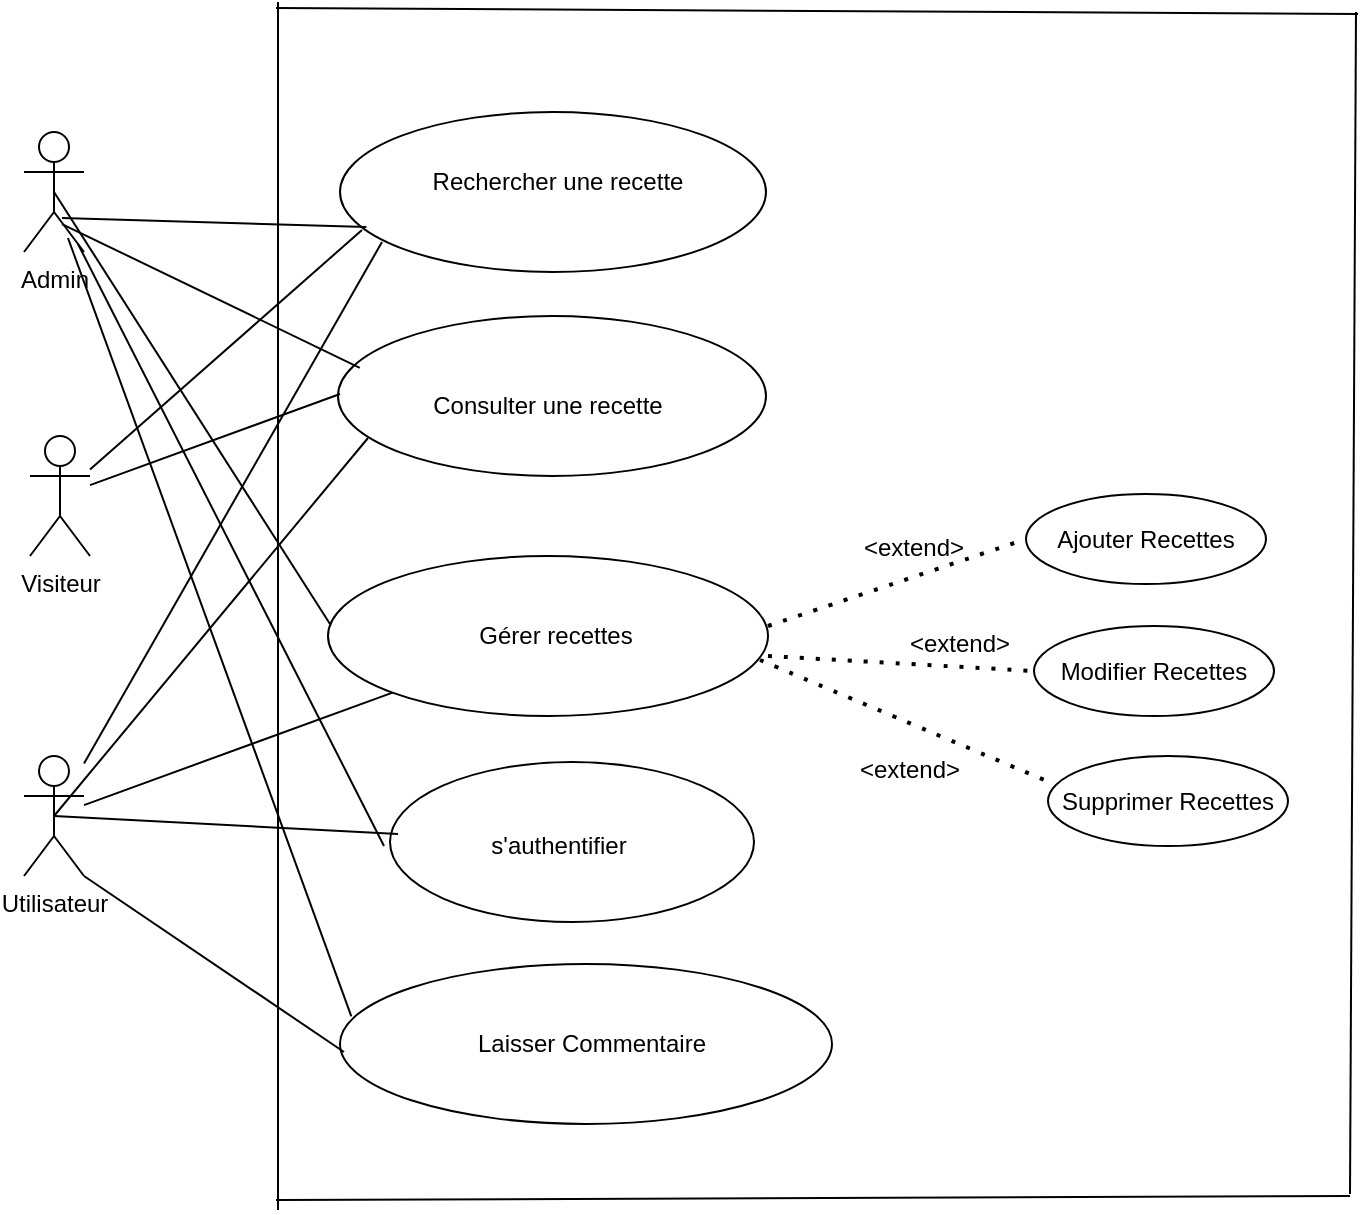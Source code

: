 <mxfile version="26.2.14">
  <diagram name="Page-1" id="WOFcPnI5TGs5-YS7WrwV">
    <mxGraphModel dx="2001" dy="1103" grid="0" gridSize="10" guides="1" tooltips="1" connect="1" arrows="1" fold="1" page="0" pageScale="1" pageWidth="827" pageHeight="1169" math="0" shadow="0">
      <root>
        <mxCell id="0" />
        <mxCell id="1" parent="0" />
        <mxCell id="Rcn4KJ0T3i9-BStFBduE-2" value="Admin" style="shape=umlActor;verticalLabelPosition=bottom;verticalAlign=top;html=1;outlineConnect=0;" parent="1" vertex="1">
          <mxGeometry x="-144" y="-68" width="30" height="60" as="geometry" />
        </mxCell>
        <mxCell id="Rcn4KJ0T3i9-BStFBduE-7" value="Visiteur" style="shape=umlActor;verticalLabelPosition=bottom;verticalAlign=top;html=1;outlineConnect=0;" parent="1" vertex="1">
          <mxGeometry x="-141" y="84" width="30" height="60" as="geometry" />
        </mxCell>
        <mxCell id="Rcn4KJ0T3i9-BStFBduE-8" value="Utilisateur" style="shape=umlActor;verticalLabelPosition=bottom;verticalAlign=top;html=1;outlineConnect=0;" parent="1" vertex="1">
          <mxGeometry x="-144" y="244" width="30" height="60" as="geometry" />
        </mxCell>
        <mxCell id="Rcn4KJ0T3i9-BStFBduE-9" value="" style="ellipse;whiteSpace=wrap;html=1;" parent="1" vertex="1">
          <mxGeometry x="14" y="-78" width="213" height="80" as="geometry" />
        </mxCell>
        <mxCell id="Rcn4KJ0T3i9-BStFBduE-10" value="Rechercher une recette" style="text;html=1;align=center;verticalAlign=middle;whiteSpace=wrap;rounded=0;" parent="1" vertex="1">
          <mxGeometry x="34" y="-58" width="178" height="30" as="geometry" />
        </mxCell>
        <mxCell id="Rcn4KJ0T3i9-BStFBduE-11" value="" style="ellipse;whiteSpace=wrap;html=1;" parent="1" vertex="1">
          <mxGeometry x="13" y="24" width="214" height="80" as="geometry" />
        </mxCell>
        <mxCell id="Rcn4KJ0T3i9-BStFBduE-12" value="Consulter une recette" style="text;html=1;align=center;verticalAlign=middle;whiteSpace=wrap;rounded=0;" parent="1" vertex="1">
          <mxGeometry x="32" y="54" width="172" height="30" as="geometry" />
        </mxCell>
        <mxCell id="Rcn4KJ0T3i9-BStFBduE-13" value="" style="ellipse;whiteSpace=wrap;html=1;" parent="1" vertex="1">
          <mxGeometry x="8" y="144" width="220" height="80" as="geometry" />
        </mxCell>
        <mxCell id="Rcn4KJ0T3i9-BStFBduE-14" value="Gérer recettes" style="text;html=1;align=center;verticalAlign=middle;whiteSpace=wrap;rounded=0;" parent="1" vertex="1">
          <mxGeometry x="36" y="169" width="172" height="30" as="geometry" />
        </mxCell>
        <mxCell id="Rcn4KJ0T3i9-BStFBduE-17" style="edgeStyle=none;curved=1;rounded=0;orthogonalLoop=1;jettySize=auto;html=1;exitX=0.5;exitY=1;exitDx=0;exitDy=0;fontSize=12;startSize=8;endSize=8;" parent="1" edge="1">
          <mxGeometry relative="1" as="geometry">
            <mxPoint x="113" y="299" as="sourcePoint" />
            <mxPoint x="113" y="299" as="targetPoint" />
          </mxGeometry>
        </mxCell>
        <mxCell id="Rcn4KJ0T3i9-BStFBduE-18" value="" style="ellipse;whiteSpace=wrap;html=1;" parent="1" vertex="1">
          <mxGeometry x="39" y="247" width="182" height="80" as="geometry" />
        </mxCell>
        <mxCell id="Rcn4KJ0T3i9-BStFBduE-19" value="s&#39;authentifier" style="text;html=1;align=center;verticalAlign=middle;whiteSpace=wrap;rounded=0;" parent="1" vertex="1">
          <mxGeometry x="82.5" y="274" width="81" height="30" as="geometry" />
        </mxCell>
        <mxCell id="Rcn4KJ0T3i9-BStFBduE-20" value="" style="ellipse;whiteSpace=wrap;html=1;" parent="1" vertex="1">
          <mxGeometry x="14" y="348" width="246" height="80" as="geometry" />
        </mxCell>
        <mxCell id="Rcn4KJ0T3i9-BStFBduE-21" value="Laisser Commentaire" style="text;html=1;align=center;verticalAlign=middle;whiteSpace=wrap;rounded=0;" parent="1" vertex="1">
          <mxGeometry x="52" y="373" width="176" height="30" as="geometry" />
        </mxCell>
        <mxCell id="Rcn4KJ0T3i9-BStFBduE-23" value="" style="endArrow=none;html=1;rounded=0;fontSize=12;startSize=8;endSize=8;curved=1;" parent="1" edge="1">
          <mxGeometry width="50" height="50" relative="1" as="geometry">
            <mxPoint x="519" y="463" as="sourcePoint" />
            <mxPoint x="522" y="-128" as="targetPoint" />
          </mxGeometry>
        </mxCell>
        <mxCell id="Rcn4KJ0T3i9-BStFBduE-24" value="" style="endArrow=none;html=1;rounded=0;fontSize=12;startSize=8;endSize=8;curved=1;" parent="1" edge="1">
          <mxGeometry width="50" height="50" relative="1" as="geometry">
            <mxPoint x="-18" y="466" as="sourcePoint" />
            <mxPoint x="519" y="464" as="targetPoint" />
          </mxGeometry>
        </mxCell>
        <mxCell id="Rcn4KJ0T3i9-BStFBduE-25" value="" style="endArrow=none;html=1;rounded=0;fontSize=12;startSize=8;endSize=8;curved=1;" parent="1" edge="1">
          <mxGeometry width="50" height="50" relative="1" as="geometry">
            <mxPoint x="-17" y="471" as="sourcePoint" />
            <mxPoint x="-17" y="-133" as="targetPoint" />
          </mxGeometry>
        </mxCell>
        <mxCell id="Rcn4KJ0T3i9-BStFBduE-27" value="" style="endArrow=none;html=1;rounded=0;fontSize=12;startSize=8;endSize=8;curved=1;" parent="1" edge="1">
          <mxGeometry width="50" height="50" relative="1" as="geometry">
            <mxPoint x="-18" y="-130" as="sourcePoint" />
            <mxPoint x="523" y="-127" as="targetPoint" />
          </mxGeometry>
        </mxCell>
        <mxCell id="Rcn4KJ0T3i9-BStFBduE-31" value="" style="endArrow=none;html=1;rounded=0;fontSize=12;startSize=8;endSize=8;curved=1;" parent="1" source="Rcn4KJ0T3i9-BStFBduE-7" edge="1">
          <mxGeometry width="50" height="50" relative="1" as="geometry">
            <mxPoint x="-25" y="31" as="sourcePoint" />
            <mxPoint x="25" y="-19" as="targetPoint" />
          </mxGeometry>
        </mxCell>
        <mxCell id="Rcn4KJ0T3i9-BStFBduE-32" value="" style="endArrow=none;html=1;rounded=0;fontSize=12;startSize=8;endSize=8;curved=1;" parent="1" source="Rcn4KJ0T3i9-BStFBduE-7" edge="1">
          <mxGeometry width="50" height="50" relative="1" as="geometry">
            <mxPoint x="-36" y="113" as="sourcePoint" />
            <mxPoint x="14" y="63" as="targetPoint" />
          </mxGeometry>
        </mxCell>
        <mxCell id="Rcn4KJ0T3i9-BStFBduE-33" value="" style="endArrow=none;html=1;rounded=0;fontSize=12;startSize=8;endSize=8;curved=1;entryX=0.062;entryY=0.719;entryDx=0;entryDy=0;entryPerimeter=0;" parent="1" target="Rcn4KJ0T3i9-BStFBduE-9" edge="1">
          <mxGeometry width="50" height="50" relative="1" as="geometry">
            <mxPoint x="-125" y="-25" as="sourcePoint" />
            <mxPoint x="-75" y="-75" as="targetPoint" />
          </mxGeometry>
        </mxCell>
        <mxCell id="Rcn4KJ0T3i9-BStFBduE-34" value="" style="endArrow=none;html=1;rounded=0;fontSize=12;startSize=8;endSize=8;curved=1;exitX=0.051;exitY=0.324;exitDx=0;exitDy=0;exitPerimeter=0;entryX=0.633;entryY=0.767;entryDx=0;entryDy=0;entryPerimeter=0;" parent="1" source="Rcn4KJ0T3i9-BStFBduE-11" target="Rcn4KJ0T3i9-BStFBduE-2" edge="1">
          <mxGeometry width="50" height="50" relative="1" as="geometry">
            <mxPoint x="-160" y="37" as="sourcePoint" />
            <mxPoint x="-110" y="-13" as="targetPoint" />
          </mxGeometry>
        </mxCell>
        <mxCell id="Rcn4KJ0T3i9-BStFBduE-35" value="" style="endArrow=none;html=1;rounded=0;fontSize=12;startSize=8;endSize=8;curved=1;exitX=0.5;exitY=0.5;exitDx=0;exitDy=0;exitPerimeter=0;" parent="1" source="Rcn4KJ0T3i9-BStFBduE-2" edge="1">
          <mxGeometry width="50" height="50" relative="1" as="geometry">
            <mxPoint x="-41" y="228" as="sourcePoint" />
            <mxPoint x="9" y="178" as="targetPoint" />
          </mxGeometry>
        </mxCell>
        <mxCell id="Rcn4KJ0T3i9-BStFBduE-38" value="" style="endArrow=none;html=1;rounded=0;fontSize=12;startSize=8;endSize=8;curved=1;" parent="1" edge="1">
          <mxGeometry width="50" height="50" relative="1" as="geometry">
            <mxPoint x="36" y="289" as="sourcePoint" />
            <mxPoint x="-117" y="-12" as="targetPoint" />
          </mxGeometry>
        </mxCell>
        <mxCell id="Rcn4KJ0T3i9-BStFBduE-39" value="" style="endArrow=none;html=1;rounded=0;fontSize=12;startSize=8;endSize=8;curved=1;exitX=0.023;exitY=0.327;exitDx=0;exitDy=0;exitPerimeter=0;" parent="1" source="Rcn4KJ0T3i9-BStFBduE-20" edge="1">
          <mxGeometry width="50" height="50" relative="1" as="geometry">
            <mxPoint x="-172" y="35" as="sourcePoint" />
            <mxPoint x="-122" y="-15" as="targetPoint" />
          </mxGeometry>
        </mxCell>
        <mxCell id="Rcn4KJ0T3i9-BStFBduE-42" value="" style="endArrow=none;html=1;rounded=0;fontSize=12;startSize=8;endSize=8;curved=1;" parent="1" source="Rcn4KJ0T3i9-BStFBduE-8" edge="1">
          <mxGeometry width="50" height="50" relative="1" as="geometry">
            <mxPoint x="-15" y="37" as="sourcePoint" />
            <mxPoint x="35" y="-13" as="targetPoint" />
          </mxGeometry>
        </mxCell>
        <mxCell id="Rcn4KJ0T3i9-BStFBduE-43" value="" style="endArrow=none;html=1;rounded=0;fontSize=12;startSize=8;endSize=8;curved=1;exitX=0.5;exitY=0.5;exitDx=0;exitDy=0;exitPerimeter=0;" parent="1" source="Rcn4KJ0T3i9-BStFBduE-8" edge="1">
          <mxGeometry width="50" height="50" relative="1" as="geometry">
            <mxPoint x="-22" y="135" as="sourcePoint" />
            <mxPoint x="28" y="85" as="targetPoint" />
          </mxGeometry>
        </mxCell>
        <mxCell id="Rcn4KJ0T3i9-BStFBduE-44" value="" style="endArrow=none;html=1;rounded=0;fontSize=12;startSize=8;endSize=8;curved=1;exitX=0.5;exitY=0.5;exitDx=0;exitDy=0;exitPerimeter=0;" parent="1" source="Rcn4KJ0T3i9-BStFBduE-8" edge="1">
          <mxGeometry width="50" height="50" relative="1" as="geometry">
            <mxPoint x="-7" y="333" as="sourcePoint" />
            <mxPoint x="43" y="283" as="targetPoint" />
          </mxGeometry>
        </mxCell>
        <mxCell id="Rcn4KJ0T3i9-BStFBduE-46" value="" style="endArrow=none;html=1;rounded=0;fontSize=12;startSize=8;endSize=8;curved=1;exitX=1;exitY=1;exitDx=0;exitDy=0;exitPerimeter=0;" parent="1" source="Rcn4KJ0T3i9-BStFBduE-8" edge="1">
          <mxGeometry width="50" height="50" relative="1" as="geometry">
            <mxPoint x="-34" y="442" as="sourcePoint" />
            <mxPoint x="16" y="392" as="targetPoint" />
          </mxGeometry>
        </mxCell>
        <mxCell id="Rcn4KJ0T3i9-BStFBduE-47" value="" style="endArrow=none;html=1;rounded=0;fontSize=12;startSize=8;endSize=8;curved=1;" parent="1" source="Rcn4KJ0T3i9-BStFBduE-8" edge="1" target="Rcn4KJ0T3i9-BStFBduE-13">
          <mxGeometry width="50" height="50" relative="1" as="geometry">
            <mxPoint x="-13" y="544" as="sourcePoint" />
            <mxPoint x="37" y="494" as="targetPoint" />
          </mxGeometry>
        </mxCell>
        <mxCell id="jKG6hT8cJQJ02nJRuF0Y-2" value="Ajouter Recettes" style="ellipse;whiteSpace=wrap;html=1;" vertex="1" parent="1">
          <mxGeometry x="357" y="113" width="120" height="45" as="geometry" />
        </mxCell>
        <mxCell id="jKG6hT8cJQJ02nJRuF0Y-3" value="Modifier Recettes" style="ellipse;whiteSpace=wrap;html=1;" vertex="1" parent="1">
          <mxGeometry x="361" y="179" width="120" height="45" as="geometry" />
        </mxCell>
        <mxCell id="jKG6hT8cJQJ02nJRuF0Y-4" value="Supprimer Recettes" style="ellipse;whiteSpace=wrap;html=1;" vertex="1" parent="1">
          <mxGeometry x="368" y="244" width="120" height="45" as="geometry" />
        </mxCell>
        <mxCell id="jKG6hT8cJQJ02nJRuF0Y-5" value="" style="endArrow=none;dashed=1;html=1;dashPattern=1 3;strokeWidth=2;rounded=0;fontSize=12;startSize=8;endSize=8;curved=1;entryX=0;entryY=0.5;entryDx=0;entryDy=0;" edge="1" parent="1" target="jKG6hT8cJQJ02nJRuF0Y-2">
          <mxGeometry width="50" height="50" relative="1" as="geometry">
            <mxPoint x="228" y="179" as="sourcePoint" />
            <mxPoint x="278" y="129" as="targetPoint" />
          </mxGeometry>
        </mxCell>
        <mxCell id="jKG6hT8cJQJ02nJRuF0Y-7" value="" style="endArrow=none;dashed=1;html=1;dashPattern=1 3;strokeWidth=2;rounded=0;fontSize=12;startSize=8;endSize=8;curved=1;entryX=0.005;entryY=0.289;entryDx=0;entryDy=0;entryPerimeter=0;" edge="1" parent="1" target="jKG6hT8cJQJ02nJRuF0Y-4">
          <mxGeometry width="50" height="50" relative="1" as="geometry">
            <mxPoint x="224" y="196" as="sourcePoint" />
            <mxPoint x="274" y="146" as="targetPoint" />
          </mxGeometry>
        </mxCell>
        <mxCell id="jKG6hT8cJQJ02nJRuF0Y-8" value="&amp;lt;extend&amp;gt;" style="text;html=1;align=center;verticalAlign=middle;whiteSpace=wrap;rounded=0;" vertex="1" parent="1">
          <mxGeometry x="271" y="125" width="60" height="30" as="geometry" />
        </mxCell>
        <mxCell id="jKG6hT8cJQJ02nJRuF0Y-10" value="&amp;lt;extend&amp;gt;" style="text;html=1;align=center;verticalAlign=middle;whiteSpace=wrap;rounded=0;" vertex="1" parent="1">
          <mxGeometry x="269" y="236" width="60" height="30" as="geometry" />
        </mxCell>
        <mxCell id="jKG6hT8cJQJ02nJRuF0Y-11" value="" style="endArrow=none;dashed=1;html=1;dashPattern=1 3;strokeWidth=2;rounded=0;fontSize=12;startSize=8;endSize=8;curved=1;entryX=0;entryY=0.5;entryDx=0;entryDy=0;" edge="1" parent="1" target="jKG6hT8cJQJ02nJRuF0Y-3">
          <mxGeometry width="50" height="50" relative="1" as="geometry">
            <mxPoint x="228" y="194" as="sourcePoint" />
            <mxPoint x="352" y="213" as="targetPoint" />
          </mxGeometry>
        </mxCell>
        <mxCell id="jKG6hT8cJQJ02nJRuF0Y-13" value="&amp;lt;extend&amp;gt;" style="text;html=1;align=center;verticalAlign=middle;whiteSpace=wrap;rounded=0;" vertex="1" parent="1">
          <mxGeometry x="294" y="173" width="60" height="30" as="geometry" />
        </mxCell>
        <mxCell id="jKG6hT8cJQJ02nJRuF0Y-14" style="edgeStyle=none;curved=1;rounded=0;orthogonalLoop=1;jettySize=auto;html=1;exitX=0.5;exitY=1;exitDx=0;exitDy=0;fontSize=12;startSize=8;endSize=8;" edge="1" parent="1" source="jKG6hT8cJQJ02nJRuF0Y-13" target="jKG6hT8cJQJ02nJRuF0Y-13">
          <mxGeometry relative="1" as="geometry" />
        </mxCell>
      </root>
    </mxGraphModel>
  </diagram>
</mxfile>
